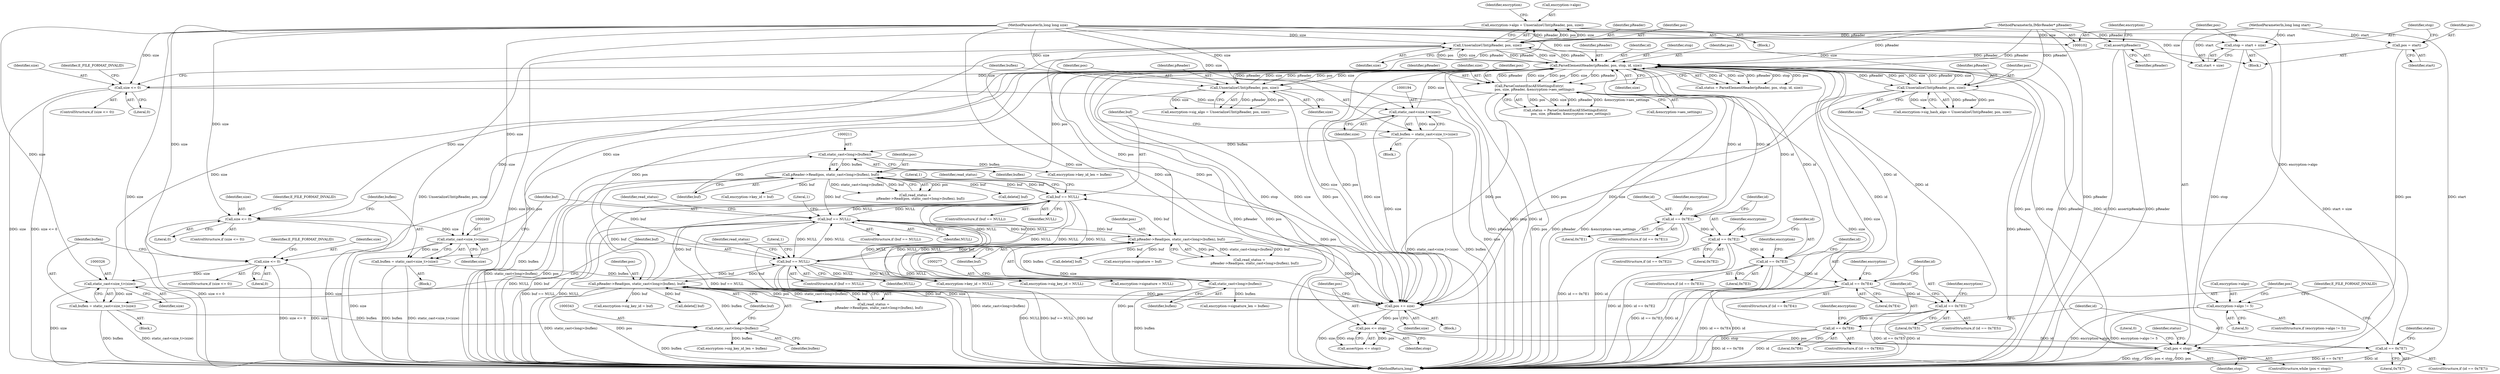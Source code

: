 digraph "0_Android_04839626ed859623901ebd3a5fd483982186b59d_187@API" {
"1000149" [label="(Call,encryption->algo = UnserializeUInt(pReader, pos, size))"];
"1000153" [label="(Call,UnserializeUInt(pReader, pos, size))"];
"1000132" [label="(Call,ParseElementHeader(pReader, pos, stop, id, size))"];
"1000373" [label="(Call,UnserializeUInt(pReader, pos, size))"];
"1000105" [label="(MethodParameterIn,IMkvReader* pReader)"];
"1000104" [label="(MethodParameterIn,long long size)"];
"1000108" [label="(Call,assert(pReader))"];
"1000387" [label="(Call,UnserializeUInt(pReader, pos, size))"];
"1000400" [label="(Call,ParseContentEncAESSettingsEntry(\n          pos, size, pReader, &encryption->aes_settings))"];
"1000123" [label="(Call,pos < stop)"];
"1000113" [label="(Call,pos = start)"];
"1000103" [label="(MethodParameterIn,long long start)"];
"1000416" [label="(Call,pos <= stop)"];
"1000412" [label="(Call,pos += size)"];
"1000193" [label="(Call,static_cast<size_t>(size))"];
"1000185" [label="(Call,size <= 0)"];
"1000259" [label="(Call,static_cast<size_t>(size))"];
"1000251" [label="(Call,size <= 0)"];
"1000325" [label="(Call,static_cast<size_t>(size))"];
"1000317" [label="(Call,size <= 0)"];
"1000208" [label="(Call,pReader->Read(pos, static_cast<long>(buflen), buf))"];
"1000210" [label="(Call,static_cast<long>(buflen))"];
"1000191" [label="(Call,buflen = static_cast<size_t>(size))"];
"1000199" [label="(Call,buf == NULL)"];
"1000274" [label="(Call,pReader->Read(pos, static_cast<long>(buflen), buf))"];
"1000276" [label="(Call,static_cast<long>(buflen))"];
"1000257" [label="(Call,buflen = static_cast<size_t>(size))"];
"1000265" [label="(Call,buf == NULL)"];
"1000340" [label="(Call,pReader->Read(pos, static_cast<long>(buflen), buf))"];
"1000342" [label="(Call,static_cast<long>(buflen))"];
"1000323" [label="(Call,buflen = static_cast<size_t>(size))"];
"1000331" [label="(Call,buf == NULL)"];
"1000117" [label="(Call,stop = start + size)"];
"1000167" [label="(Call,id == 0x7E2)"];
"1000145" [label="(Call,id == 0x7E1)"];
"1000393" [label="(Call,id == 0x7E7)"];
"1000379" [label="(Call,id == 0x7E6)"];
"1000365" [label="(Call,id == 0x7E5)"];
"1000299" [label="(Call,id == 0x7E4)"];
"1000233" [label="(Call,id == 0x7E3)"];
"1000158" [label="(Call,encryption->algo != 5)"];
"1000251" [label="(Call,size <= 0)"];
"1000258" [label="(Identifier,buflen)"];
"1000412" [label="(Call,pos += size)"];
"1000393" [label="(Call,id == 0x7E7)"];
"1000172" [label="(Identifier,encryption)"];
"1000170" [label="(Block,)"];
"1000136" [label="(Identifier,id)"];
"1000415" [label="(Call,assert(pos <= stop))"];
"1000403" [label="(Identifier,pReader)"];
"1000147" [label="(Literal,0x7E1)"];
"1000364" [label="(ControlStructure,if (id == 0x7E5))"];
"1000192" [label="(Identifier,buflen)"];
"1000213" [label="(Identifier,buf)"];
"1000189" [label="(Identifier,E_FILE_FORMAT_INVALID)"];
"1000103" [label="(MethodParameterIn,long long start)"];
"1000298" [label="(ControlStructure,if (id == 0x7E4))"];
"1000378" [label="(ControlStructure,if (id == 0x7E6))"];
"1000169" [label="(Literal,0x7E2)"];
"1000174" [label="(Call,encryption->key_id = NULL)"];
"1000340" [label="(Call,pReader->Read(pos, static_cast<long>(buflen), buf))"];
"1000376" [label="(Identifier,size)"];
"1000122" [label="(ControlStructure,while (pos < stop))"];
"1000212" [label="(Identifier,buflen)"];
"1000413" [label="(Identifier,pos)"];
"1000151" [label="(Identifier,encryption)"];
"1000114" [label="(Identifier,pos)"];
"1000135" [label="(Identifier,stop)"];
"1000124" [label="(Identifier,pos)"];
"1000201" [label="(Identifier,NULL)"];
"1000316" [label="(ControlStructure,if (size <= 0))"];
"1000266" [label="(Identifier,buf)"];
"1000164" [label="(Identifier,E_FILE_FORMAT_INVALID)"];
"1000186" [label="(Identifier,size)"];
"1000250" [label="(ControlStructure,if (size <= 0))"];
"1000380" [label="(Identifier,id)"];
"1000300" [label="(Identifier,id)"];
"1000162" [label="(Literal,5)"];
"1000221" [label="(Call,encryption->key_id = buf)"];
"1000209" [label="(Identifier,pos)"];
"1000195" [label="(Identifier,size)"];
"1000206" [label="(Call,read_status =\n          pReader->Read(pos, static_cast<long>(buflen), buf))"];
"1000319" [label="(Literal,0)"];
"1000208" [label="(Call,pReader->Read(pos, static_cast<long>(buflen), buf))"];
"1000226" [label="(Call,encryption->key_id_len = buflen)"];
"1000134" [label="(Identifier,pos)"];
"1000105" [label="(MethodParameterIn,IMkvReader* pReader)"];
"1000261" [label="(Identifier,size)"];
"1000252" [label="(Identifier,size)"];
"1000198" [label="(ControlStructure,if (buf == NULL))"];
"1000125" [label="(Identifier,stop)"];
"1000344" [label="(Identifier,buflen)"];
"1000330" [label="(ControlStructure,if (buf == NULL))"];
"1000148" [label="(Block,)"];
"1000276" [label="(Call,static_cast<long>(buflen))"];
"1000332" [label="(Identifier,buf)"];
"1000238" [label="(Identifier,encryption)"];
"1000392" [label="(ControlStructure,if (id == 0x7E7))"];
"1000255" [label="(Identifier,E_FILE_FORMAT_INVALID)"];
"1000371" [label="(Identifier,encryption)"];
"1000338" [label="(Call,read_status =\n          pReader->Read(pos, static_cast<long>(buflen), buf))"];
"1000325" [label="(Call,static_cast<size_t>(size))"];
"1000323" [label="(Call,buflen = static_cast<size_t>(size))"];
"1000153" [label="(Call,UnserializeUInt(pReader, pos, size))"];
"1000365" [label="(Call,id == 0x7E5)"];
"1000331" [label="(Call,buf == NULL)"];
"1000149" [label="(Call,encryption->algo = UnserializeUInt(pReader, pos, size))"];
"1000414" [label="(Identifier,size)"];
"1000358" [label="(Call,encryption->sig_key_id_len = buflen)"];
"1000160" [label="(Identifier,encryption)"];
"1000185" [label="(Call,size <= 0)"];
"1000158" [label="(Call,encryption->algo != 5)"];
"1000166" [label="(ControlStructure,if (id == 0x7E2))"];
"1000253" [label="(Literal,0)"];
"1000131" [label="(Identifier,status)"];
"1000379" [label="(Call,id == 0x7E6)"];
"1000191" [label="(Call,buflen = static_cast<size_t>(size))"];
"1000111" [label="(Identifier,encryption)"];
"1000108" [label="(Call,assert(pReader))"];
"1000416" [label="(Call,pos <= stop)"];
"1000264" [label="(ControlStructure,if (buf == NULL))"];
"1000400" [label="(Call,ParseContentEncAESSettingsEntry(\n          pos, size, pReader, &encryption->aes_settings))"];
"1000375" [label="(Identifier,pos)"];
"1000388" [label="(Identifier,pReader)"];
"1000383" [label="(Call,encryption->sig_hash_algo = UnserializeUInt(pReader, pos, size))"];
"1000137" [label="(Identifier,size)"];
"1000333" [label="(Identifier,NULL)"];
"1000387" [label="(Call,UnserializeUInt(pReader, pos, size))"];
"1000317" [label="(Call,size <= 0)"];
"1000306" [label="(Call,encryption->sig_key_id = NULL)"];
"1000270" [label="(Literal,1)"];
"1000367" [label="(Literal,0x7E5)"];
"1000341" [label="(Identifier,pos)"];
"1000236" [label="(Block,)"];
"1000117" [label="(Call,stop = start + size)"];
"1000353" [label="(Call,encryption->sig_key_id = buf)"];
"1000109" [label="(Identifier,pReader)"];
"1000159" [label="(Call,encryption->algo)"];
"1000167" [label="(Call,id == 0x7E2)"];
"1000321" [label="(Identifier,E_FILE_FORMAT_INVALID)"];
"1000113" [label="(Call,pos = start)"];
"1000390" [label="(Identifier,size)"];
"1000399" [label="(Identifier,status)"];
"1000265" [label="(Call,buf == NULL)"];
"1000187" [label="(Literal,0)"];
"1000389" [label="(Identifier,pos)"];
"1000278" [label="(Identifier,buflen)"];
"1000283" [label="(Call,delete[] buf)"];
"1000204" [label="(Literal,1)"];
"1000146" [label="(Identifier,id)"];
"1000210" [label="(Call,static_cast<long>(buflen))"];
"1000132" [label="(Call,ParseElementHeader(pReader, pos, stop, id, size))"];
"1000156" [label="(Identifier,size)"];
"1000118" [label="(Identifier,stop)"];
"1000235" [label="(Literal,0x7E3)"];
"1000199" [label="(Call,buf == NULL)"];
"1000234" [label="(Identifier,id)"];
"1000395" [label="(Literal,0x7E7)"];
"1000292" [label="(Call,encryption->signature_len = buflen)"];
"1000107" [label="(Block,)"];
"1000207" [label="(Identifier,read_status)"];
"1000150" [label="(Call,encryption->algo)"];
"1000287" [label="(Call,encryption->signature = buf)"];
"1000345" [label="(Identifier,buf)"];
"1000157" [label="(ControlStructure,if (encryption->algo != 5))"];
"1000381" [label="(Literal,0x7E6)"];
"1000232" [label="(ControlStructure,if (id == 0x7E3))"];
"1000401" [label="(Identifier,pos)"];
"1000126" [label="(Block,)"];
"1000184" [label="(ControlStructure,if (size <= 0))"];
"1000324" [label="(Identifier,buflen)"];
"1000104" [label="(MethodParameterIn,long long size)"];
"1000133" [label="(Identifier,pReader)"];
"1000420" [label="(Literal,0)"];
"1000339" [label="(Identifier,read_status)"];
"1000418" [label="(Identifier,stop)"];
"1000154" [label="(Identifier,pReader)"];
"1000233" [label="(Call,id == 0x7E3)"];
"1000267" [label="(Identifier,NULL)"];
"1000155" [label="(Identifier,pos)"];
"1000273" [label="(Identifier,read_status)"];
"1000342" [label="(Call,static_cast<long>(buflen))"];
"1000404" [label="(Call,&encryption->aes_settings)"];
"1000369" [label="(Call,encryption->sig_algo = UnserializeUInt(pReader, pos, size))"];
"1000366" [label="(Identifier,id)"];
"1000145" [label="(Call,id == 0x7E1)"];
"1000279" [label="(Identifier,buf)"];
"1000130" [label="(Call,status = ParseElementHeader(pReader, pos, stop, id, size))"];
"1000394" [label="(Identifier,id)"];
"1000240" [label="(Call,encryption->signature = NULL)"];
"1000302" [label="(Block,)"];
"1000119" [label="(Call,start + size)"];
"1000318" [label="(Identifier,size)"];
"1000217" [label="(Call,delete[] buf)"];
"1000144" [label="(ControlStructure,if (id == 0x7E1))"];
"1000168" [label="(Identifier,id)"];
"1000304" [label="(Identifier,encryption)"];
"1000275" [label="(Identifier,pos)"];
"1000257" [label="(Call,buflen = static_cast<size_t>(size))"];
"1000402" [label="(Identifier,size)"];
"1000272" [label="(Call,read_status =\n          pReader->Read(pos, static_cast<long>(buflen), buf))"];
"1000421" [label="(MethodReturn,long)"];
"1000299" [label="(Call,id == 0x7E4)"];
"1000417" [label="(Identifier,pos)"];
"1000259" [label="(Call,static_cast<size_t>(size))"];
"1000398" [label="(Call,status = ParseContentEncAESSettingsEntry(\n          pos, size, pReader, &encryption->aes_settings))"];
"1000336" [label="(Literal,1)"];
"1000200" [label="(Identifier,buf)"];
"1000301" [label="(Literal,0x7E4)"];
"1000385" [label="(Identifier,encryption)"];
"1000349" [label="(Call,delete[] buf)"];
"1000123" [label="(Call,pos < stop)"];
"1000374" [label="(Identifier,pReader)"];
"1000373" [label="(Call,UnserializeUInt(pReader, pos, size))"];
"1000193" [label="(Call,static_cast<size_t>(size))"];
"1000115" [label="(Identifier,start)"];
"1000327" [label="(Identifier,size)"];
"1000274" [label="(Call,pReader->Read(pos, static_cast<long>(buflen), buf))"];
"1000149" -> "1000148"  [label="AST: "];
"1000149" -> "1000153"  [label="CFG: "];
"1000150" -> "1000149"  [label="AST: "];
"1000153" -> "1000149"  [label="AST: "];
"1000160" -> "1000149"  [label="CFG: "];
"1000149" -> "1000421"  [label="DDG: UnserializeUInt(pReader, pos, size)"];
"1000153" -> "1000149"  [label="DDG: pReader"];
"1000153" -> "1000149"  [label="DDG: pos"];
"1000153" -> "1000149"  [label="DDG: size"];
"1000149" -> "1000158"  [label="DDG: encryption->algo"];
"1000153" -> "1000156"  [label="CFG: "];
"1000154" -> "1000153"  [label="AST: "];
"1000155" -> "1000153"  [label="AST: "];
"1000156" -> "1000153"  [label="AST: "];
"1000153" -> "1000421"  [label="DDG: pos"];
"1000153" -> "1000421"  [label="DDG: pReader"];
"1000153" -> "1000421"  [label="DDG: size"];
"1000153" -> "1000132"  [label="DDG: pReader"];
"1000153" -> "1000132"  [label="DDG: size"];
"1000132" -> "1000153"  [label="DDG: pReader"];
"1000132" -> "1000153"  [label="DDG: pos"];
"1000132" -> "1000153"  [label="DDG: size"];
"1000105" -> "1000153"  [label="DDG: pReader"];
"1000104" -> "1000153"  [label="DDG: size"];
"1000153" -> "1000412"  [label="DDG: size"];
"1000153" -> "1000412"  [label="DDG: pos"];
"1000132" -> "1000130"  [label="AST: "];
"1000132" -> "1000137"  [label="CFG: "];
"1000133" -> "1000132"  [label="AST: "];
"1000134" -> "1000132"  [label="AST: "];
"1000135" -> "1000132"  [label="AST: "];
"1000136" -> "1000132"  [label="AST: "];
"1000137" -> "1000132"  [label="AST: "];
"1000130" -> "1000132"  [label="CFG: "];
"1000132" -> "1000421"  [label="DDG: pos"];
"1000132" -> "1000421"  [label="DDG: pReader"];
"1000132" -> "1000421"  [label="DDG: stop"];
"1000132" -> "1000421"  [label="DDG: id"];
"1000132" -> "1000421"  [label="DDG: size"];
"1000132" -> "1000130"  [label="DDG: id"];
"1000132" -> "1000130"  [label="DDG: size"];
"1000132" -> "1000130"  [label="DDG: pReader"];
"1000132" -> "1000130"  [label="DDG: stop"];
"1000132" -> "1000130"  [label="DDG: pos"];
"1000373" -> "1000132"  [label="DDG: pReader"];
"1000373" -> "1000132"  [label="DDG: size"];
"1000108" -> "1000132"  [label="DDG: pReader"];
"1000387" -> "1000132"  [label="DDG: pReader"];
"1000387" -> "1000132"  [label="DDG: size"];
"1000400" -> "1000132"  [label="DDG: pReader"];
"1000400" -> "1000132"  [label="DDG: size"];
"1000105" -> "1000132"  [label="DDG: pReader"];
"1000123" -> "1000132"  [label="DDG: pos"];
"1000123" -> "1000132"  [label="DDG: stop"];
"1000167" -> "1000132"  [label="DDG: id"];
"1000393" -> "1000132"  [label="DDG: id"];
"1000379" -> "1000132"  [label="DDG: id"];
"1000233" -> "1000132"  [label="DDG: id"];
"1000145" -> "1000132"  [label="DDG: id"];
"1000365" -> "1000132"  [label="DDG: id"];
"1000299" -> "1000132"  [label="DDG: id"];
"1000104" -> "1000132"  [label="DDG: size"];
"1000193" -> "1000132"  [label="DDG: size"];
"1000259" -> "1000132"  [label="DDG: size"];
"1000325" -> "1000132"  [label="DDG: size"];
"1000132" -> "1000145"  [label="DDG: id"];
"1000132" -> "1000185"  [label="DDG: size"];
"1000132" -> "1000208"  [label="DDG: pos"];
"1000132" -> "1000251"  [label="DDG: size"];
"1000132" -> "1000274"  [label="DDG: pos"];
"1000132" -> "1000317"  [label="DDG: size"];
"1000132" -> "1000340"  [label="DDG: pos"];
"1000132" -> "1000373"  [label="DDG: pReader"];
"1000132" -> "1000373"  [label="DDG: pos"];
"1000132" -> "1000373"  [label="DDG: size"];
"1000132" -> "1000387"  [label="DDG: pReader"];
"1000132" -> "1000387"  [label="DDG: pos"];
"1000132" -> "1000387"  [label="DDG: size"];
"1000132" -> "1000400"  [label="DDG: pos"];
"1000132" -> "1000400"  [label="DDG: size"];
"1000132" -> "1000400"  [label="DDG: pReader"];
"1000132" -> "1000412"  [label="DDG: size"];
"1000132" -> "1000412"  [label="DDG: pos"];
"1000132" -> "1000416"  [label="DDG: stop"];
"1000373" -> "1000369"  [label="AST: "];
"1000373" -> "1000376"  [label="CFG: "];
"1000374" -> "1000373"  [label="AST: "];
"1000375" -> "1000373"  [label="AST: "];
"1000376" -> "1000373"  [label="AST: "];
"1000369" -> "1000373"  [label="CFG: "];
"1000373" -> "1000421"  [label="DDG: pReader"];
"1000373" -> "1000369"  [label="DDG: pReader"];
"1000373" -> "1000369"  [label="DDG: pos"];
"1000373" -> "1000369"  [label="DDG: size"];
"1000105" -> "1000373"  [label="DDG: pReader"];
"1000104" -> "1000373"  [label="DDG: size"];
"1000373" -> "1000412"  [label="DDG: size"];
"1000373" -> "1000412"  [label="DDG: pos"];
"1000105" -> "1000102"  [label="AST: "];
"1000105" -> "1000421"  [label="DDG: pReader"];
"1000105" -> "1000108"  [label="DDG: pReader"];
"1000105" -> "1000387"  [label="DDG: pReader"];
"1000105" -> "1000400"  [label="DDG: pReader"];
"1000104" -> "1000102"  [label="AST: "];
"1000104" -> "1000421"  [label="DDG: size"];
"1000104" -> "1000117"  [label="DDG: size"];
"1000104" -> "1000119"  [label="DDG: size"];
"1000104" -> "1000185"  [label="DDG: size"];
"1000104" -> "1000193"  [label="DDG: size"];
"1000104" -> "1000251"  [label="DDG: size"];
"1000104" -> "1000259"  [label="DDG: size"];
"1000104" -> "1000317"  [label="DDG: size"];
"1000104" -> "1000325"  [label="DDG: size"];
"1000104" -> "1000387"  [label="DDG: size"];
"1000104" -> "1000400"  [label="DDG: size"];
"1000104" -> "1000412"  [label="DDG: size"];
"1000108" -> "1000107"  [label="AST: "];
"1000108" -> "1000109"  [label="CFG: "];
"1000109" -> "1000108"  [label="AST: "];
"1000111" -> "1000108"  [label="CFG: "];
"1000108" -> "1000421"  [label="DDG: assert(pReader)"];
"1000108" -> "1000421"  [label="DDG: pReader"];
"1000387" -> "1000383"  [label="AST: "];
"1000387" -> "1000390"  [label="CFG: "];
"1000388" -> "1000387"  [label="AST: "];
"1000389" -> "1000387"  [label="AST: "];
"1000390" -> "1000387"  [label="AST: "];
"1000383" -> "1000387"  [label="CFG: "];
"1000387" -> "1000421"  [label="DDG: pReader"];
"1000387" -> "1000383"  [label="DDG: pReader"];
"1000387" -> "1000383"  [label="DDG: pos"];
"1000387" -> "1000383"  [label="DDG: size"];
"1000387" -> "1000412"  [label="DDG: size"];
"1000387" -> "1000412"  [label="DDG: pos"];
"1000400" -> "1000398"  [label="AST: "];
"1000400" -> "1000404"  [label="CFG: "];
"1000401" -> "1000400"  [label="AST: "];
"1000402" -> "1000400"  [label="AST: "];
"1000403" -> "1000400"  [label="AST: "];
"1000404" -> "1000400"  [label="AST: "];
"1000398" -> "1000400"  [label="CFG: "];
"1000400" -> "1000421"  [label="DDG: pos"];
"1000400" -> "1000421"  [label="DDG: &encryption->aes_settings"];
"1000400" -> "1000421"  [label="DDG: size"];
"1000400" -> "1000421"  [label="DDG: pReader"];
"1000400" -> "1000398"  [label="DDG: pos"];
"1000400" -> "1000398"  [label="DDG: size"];
"1000400" -> "1000398"  [label="DDG: pReader"];
"1000400" -> "1000398"  [label="DDG: &encryption->aes_settings"];
"1000400" -> "1000412"  [label="DDG: size"];
"1000400" -> "1000412"  [label="DDG: pos"];
"1000123" -> "1000122"  [label="AST: "];
"1000123" -> "1000125"  [label="CFG: "];
"1000124" -> "1000123"  [label="AST: "];
"1000125" -> "1000123"  [label="AST: "];
"1000131" -> "1000123"  [label="CFG: "];
"1000420" -> "1000123"  [label="CFG: "];
"1000123" -> "1000421"  [label="DDG: stop"];
"1000123" -> "1000421"  [label="DDG: pos < stop"];
"1000123" -> "1000421"  [label="DDG: pos"];
"1000113" -> "1000123"  [label="DDG: pos"];
"1000416" -> "1000123"  [label="DDG: pos"];
"1000416" -> "1000123"  [label="DDG: stop"];
"1000117" -> "1000123"  [label="DDG: stop"];
"1000113" -> "1000107"  [label="AST: "];
"1000113" -> "1000115"  [label="CFG: "];
"1000114" -> "1000113"  [label="AST: "];
"1000115" -> "1000113"  [label="AST: "];
"1000118" -> "1000113"  [label="CFG: "];
"1000103" -> "1000113"  [label="DDG: start"];
"1000103" -> "1000102"  [label="AST: "];
"1000103" -> "1000421"  [label="DDG: start"];
"1000103" -> "1000117"  [label="DDG: start"];
"1000103" -> "1000119"  [label="DDG: start"];
"1000416" -> "1000415"  [label="AST: "];
"1000416" -> "1000418"  [label="CFG: "];
"1000417" -> "1000416"  [label="AST: "];
"1000418" -> "1000416"  [label="AST: "];
"1000415" -> "1000416"  [label="CFG: "];
"1000416" -> "1000415"  [label="DDG: pos"];
"1000416" -> "1000415"  [label="DDG: stop"];
"1000412" -> "1000416"  [label="DDG: pos"];
"1000412" -> "1000126"  [label="AST: "];
"1000412" -> "1000414"  [label="CFG: "];
"1000413" -> "1000412"  [label="AST: "];
"1000414" -> "1000412"  [label="AST: "];
"1000417" -> "1000412"  [label="CFG: "];
"1000412" -> "1000421"  [label="DDG: size"];
"1000193" -> "1000412"  [label="DDG: size"];
"1000259" -> "1000412"  [label="DDG: size"];
"1000325" -> "1000412"  [label="DDG: size"];
"1000208" -> "1000412"  [label="DDG: pos"];
"1000274" -> "1000412"  [label="DDG: pos"];
"1000340" -> "1000412"  [label="DDG: pos"];
"1000193" -> "1000191"  [label="AST: "];
"1000193" -> "1000195"  [label="CFG: "];
"1000194" -> "1000193"  [label="AST: "];
"1000195" -> "1000193"  [label="AST: "];
"1000191" -> "1000193"  [label="CFG: "];
"1000193" -> "1000421"  [label="DDG: size"];
"1000193" -> "1000191"  [label="DDG: size"];
"1000185" -> "1000193"  [label="DDG: size"];
"1000185" -> "1000184"  [label="AST: "];
"1000185" -> "1000187"  [label="CFG: "];
"1000186" -> "1000185"  [label="AST: "];
"1000187" -> "1000185"  [label="AST: "];
"1000189" -> "1000185"  [label="CFG: "];
"1000192" -> "1000185"  [label="CFG: "];
"1000185" -> "1000421"  [label="DDG: size <= 0"];
"1000185" -> "1000421"  [label="DDG: size"];
"1000259" -> "1000257"  [label="AST: "];
"1000259" -> "1000261"  [label="CFG: "];
"1000260" -> "1000259"  [label="AST: "];
"1000261" -> "1000259"  [label="AST: "];
"1000257" -> "1000259"  [label="CFG: "];
"1000259" -> "1000421"  [label="DDG: size"];
"1000259" -> "1000257"  [label="DDG: size"];
"1000251" -> "1000259"  [label="DDG: size"];
"1000251" -> "1000250"  [label="AST: "];
"1000251" -> "1000253"  [label="CFG: "];
"1000252" -> "1000251"  [label="AST: "];
"1000253" -> "1000251"  [label="AST: "];
"1000255" -> "1000251"  [label="CFG: "];
"1000258" -> "1000251"  [label="CFG: "];
"1000251" -> "1000421"  [label="DDG: size <= 0"];
"1000251" -> "1000421"  [label="DDG: size"];
"1000325" -> "1000323"  [label="AST: "];
"1000325" -> "1000327"  [label="CFG: "];
"1000326" -> "1000325"  [label="AST: "];
"1000327" -> "1000325"  [label="AST: "];
"1000323" -> "1000325"  [label="CFG: "];
"1000325" -> "1000421"  [label="DDG: size"];
"1000325" -> "1000323"  [label="DDG: size"];
"1000317" -> "1000325"  [label="DDG: size"];
"1000317" -> "1000316"  [label="AST: "];
"1000317" -> "1000319"  [label="CFG: "];
"1000318" -> "1000317"  [label="AST: "];
"1000319" -> "1000317"  [label="AST: "];
"1000321" -> "1000317"  [label="CFG: "];
"1000324" -> "1000317"  [label="CFG: "];
"1000317" -> "1000421"  [label="DDG: size"];
"1000317" -> "1000421"  [label="DDG: size <= 0"];
"1000208" -> "1000206"  [label="AST: "];
"1000208" -> "1000213"  [label="CFG: "];
"1000209" -> "1000208"  [label="AST: "];
"1000210" -> "1000208"  [label="AST: "];
"1000213" -> "1000208"  [label="AST: "];
"1000206" -> "1000208"  [label="CFG: "];
"1000208" -> "1000421"  [label="DDG: pos"];
"1000208" -> "1000421"  [label="DDG: static_cast<long>(buflen)"];
"1000208" -> "1000199"  [label="DDG: buf"];
"1000208" -> "1000206"  [label="DDG: pos"];
"1000208" -> "1000206"  [label="DDG: static_cast<long>(buflen)"];
"1000208" -> "1000206"  [label="DDG: buf"];
"1000210" -> "1000208"  [label="DDG: buflen"];
"1000199" -> "1000208"  [label="DDG: buf"];
"1000208" -> "1000217"  [label="DDG: buf"];
"1000208" -> "1000221"  [label="DDG: buf"];
"1000208" -> "1000265"  [label="DDG: buf"];
"1000208" -> "1000331"  [label="DDG: buf"];
"1000210" -> "1000212"  [label="CFG: "];
"1000211" -> "1000210"  [label="AST: "];
"1000212" -> "1000210"  [label="AST: "];
"1000213" -> "1000210"  [label="CFG: "];
"1000210" -> "1000421"  [label="DDG: buflen"];
"1000191" -> "1000210"  [label="DDG: buflen"];
"1000210" -> "1000226"  [label="DDG: buflen"];
"1000191" -> "1000170"  [label="AST: "];
"1000192" -> "1000191"  [label="AST: "];
"1000200" -> "1000191"  [label="CFG: "];
"1000191" -> "1000421"  [label="DDG: static_cast<size_t>(size)"];
"1000191" -> "1000421"  [label="DDG: buflen"];
"1000199" -> "1000198"  [label="AST: "];
"1000199" -> "1000201"  [label="CFG: "];
"1000200" -> "1000199"  [label="AST: "];
"1000201" -> "1000199"  [label="AST: "];
"1000204" -> "1000199"  [label="CFG: "];
"1000207" -> "1000199"  [label="CFG: "];
"1000199" -> "1000421"  [label="DDG: NULL"];
"1000199" -> "1000421"  [label="DDG: buf"];
"1000199" -> "1000421"  [label="DDG: buf == NULL"];
"1000199" -> "1000174"  [label="DDG: NULL"];
"1000274" -> "1000199"  [label="DDG: buf"];
"1000340" -> "1000199"  [label="DDG: buf"];
"1000265" -> "1000199"  [label="DDG: NULL"];
"1000331" -> "1000199"  [label="DDG: NULL"];
"1000199" -> "1000240"  [label="DDG: NULL"];
"1000199" -> "1000265"  [label="DDG: NULL"];
"1000199" -> "1000306"  [label="DDG: NULL"];
"1000199" -> "1000331"  [label="DDG: NULL"];
"1000274" -> "1000272"  [label="AST: "];
"1000274" -> "1000279"  [label="CFG: "];
"1000275" -> "1000274"  [label="AST: "];
"1000276" -> "1000274"  [label="AST: "];
"1000279" -> "1000274"  [label="AST: "];
"1000272" -> "1000274"  [label="CFG: "];
"1000274" -> "1000421"  [label="DDG: pos"];
"1000274" -> "1000421"  [label="DDG: static_cast<long>(buflen)"];
"1000274" -> "1000265"  [label="DDG: buf"];
"1000274" -> "1000272"  [label="DDG: pos"];
"1000274" -> "1000272"  [label="DDG: static_cast<long>(buflen)"];
"1000274" -> "1000272"  [label="DDG: buf"];
"1000276" -> "1000274"  [label="DDG: buflen"];
"1000265" -> "1000274"  [label="DDG: buf"];
"1000274" -> "1000283"  [label="DDG: buf"];
"1000274" -> "1000287"  [label="DDG: buf"];
"1000274" -> "1000331"  [label="DDG: buf"];
"1000276" -> "1000278"  [label="CFG: "];
"1000277" -> "1000276"  [label="AST: "];
"1000278" -> "1000276"  [label="AST: "];
"1000279" -> "1000276"  [label="CFG: "];
"1000276" -> "1000421"  [label="DDG: buflen"];
"1000257" -> "1000276"  [label="DDG: buflen"];
"1000276" -> "1000292"  [label="DDG: buflen"];
"1000257" -> "1000236"  [label="AST: "];
"1000258" -> "1000257"  [label="AST: "];
"1000266" -> "1000257"  [label="CFG: "];
"1000257" -> "1000421"  [label="DDG: static_cast<size_t>(size)"];
"1000257" -> "1000421"  [label="DDG: buflen"];
"1000265" -> "1000264"  [label="AST: "];
"1000265" -> "1000267"  [label="CFG: "];
"1000266" -> "1000265"  [label="AST: "];
"1000267" -> "1000265"  [label="AST: "];
"1000270" -> "1000265"  [label="CFG: "];
"1000273" -> "1000265"  [label="CFG: "];
"1000265" -> "1000421"  [label="DDG: buf == NULL"];
"1000265" -> "1000421"  [label="DDG: NULL"];
"1000265" -> "1000421"  [label="DDG: buf"];
"1000265" -> "1000174"  [label="DDG: NULL"];
"1000265" -> "1000240"  [label="DDG: NULL"];
"1000340" -> "1000265"  [label="DDG: buf"];
"1000331" -> "1000265"  [label="DDG: NULL"];
"1000265" -> "1000306"  [label="DDG: NULL"];
"1000265" -> "1000331"  [label="DDG: NULL"];
"1000340" -> "1000338"  [label="AST: "];
"1000340" -> "1000345"  [label="CFG: "];
"1000341" -> "1000340"  [label="AST: "];
"1000342" -> "1000340"  [label="AST: "];
"1000345" -> "1000340"  [label="AST: "];
"1000338" -> "1000340"  [label="CFG: "];
"1000340" -> "1000421"  [label="DDG: static_cast<long>(buflen)"];
"1000340" -> "1000421"  [label="DDG: pos"];
"1000340" -> "1000331"  [label="DDG: buf"];
"1000340" -> "1000338"  [label="DDG: pos"];
"1000340" -> "1000338"  [label="DDG: static_cast<long>(buflen)"];
"1000340" -> "1000338"  [label="DDG: buf"];
"1000342" -> "1000340"  [label="DDG: buflen"];
"1000331" -> "1000340"  [label="DDG: buf"];
"1000340" -> "1000349"  [label="DDG: buf"];
"1000340" -> "1000353"  [label="DDG: buf"];
"1000342" -> "1000344"  [label="CFG: "];
"1000343" -> "1000342"  [label="AST: "];
"1000344" -> "1000342"  [label="AST: "];
"1000345" -> "1000342"  [label="CFG: "];
"1000342" -> "1000421"  [label="DDG: buflen"];
"1000323" -> "1000342"  [label="DDG: buflen"];
"1000342" -> "1000358"  [label="DDG: buflen"];
"1000323" -> "1000302"  [label="AST: "];
"1000324" -> "1000323"  [label="AST: "];
"1000332" -> "1000323"  [label="CFG: "];
"1000323" -> "1000421"  [label="DDG: buflen"];
"1000323" -> "1000421"  [label="DDG: static_cast<size_t>(size)"];
"1000331" -> "1000330"  [label="AST: "];
"1000331" -> "1000333"  [label="CFG: "];
"1000332" -> "1000331"  [label="AST: "];
"1000333" -> "1000331"  [label="AST: "];
"1000336" -> "1000331"  [label="CFG: "];
"1000339" -> "1000331"  [label="CFG: "];
"1000331" -> "1000421"  [label="DDG: buf == NULL"];
"1000331" -> "1000421"  [label="DDG: NULL"];
"1000331" -> "1000421"  [label="DDG: buf"];
"1000331" -> "1000174"  [label="DDG: NULL"];
"1000331" -> "1000240"  [label="DDG: NULL"];
"1000331" -> "1000306"  [label="DDG: NULL"];
"1000117" -> "1000107"  [label="AST: "];
"1000117" -> "1000119"  [label="CFG: "];
"1000118" -> "1000117"  [label="AST: "];
"1000119" -> "1000117"  [label="AST: "];
"1000124" -> "1000117"  [label="CFG: "];
"1000117" -> "1000421"  [label="DDG: start + size"];
"1000167" -> "1000166"  [label="AST: "];
"1000167" -> "1000169"  [label="CFG: "];
"1000168" -> "1000167"  [label="AST: "];
"1000169" -> "1000167"  [label="AST: "];
"1000172" -> "1000167"  [label="CFG: "];
"1000234" -> "1000167"  [label="CFG: "];
"1000167" -> "1000421"  [label="DDG: id"];
"1000167" -> "1000421"  [label="DDG: id == 0x7E2"];
"1000145" -> "1000167"  [label="DDG: id"];
"1000167" -> "1000233"  [label="DDG: id"];
"1000145" -> "1000144"  [label="AST: "];
"1000145" -> "1000147"  [label="CFG: "];
"1000146" -> "1000145"  [label="AST: "];
"1000147" -> "1000145"  [label="AST: "];
"1000151" -> "1000145"  [label="CFG: "];
"1000168" -> "1000145"  [label="CFG: "];
"1000145" -> "1000421"  [label="DDG: id == 0x7E1"];
"1000145" -> "1000421"  [label="DDG: id"];
"1000393" -> "1000392"  [label="AST: "];
"1000393" -> "1000395"  [label="CFG: "];
"1000394" -> "1000393"  [label="AST: "];
"1000395" -> "1000393"  [label="AST: "];
"1000399" -> "1000393"  [label="CFG: "];
"1000413" -> "1000393"  [label="CFG: "];
"1000393" -> "1000421"  [label="DDG: id"];
"1000393" -> "1000421"  [label="DDG: id == 0x7E7"];
"1000379" -> "1000393"  [label="DDG: id"];
"1000379" -> "1000378"  [label="AST: "];
"1000379" -> "1000381"  [label="CFG: "];
"1000380" -> "1000379"  [label="AST: "];
"1000381" -> "1000379"  [label="AST: "];
"1000385" -> "1000379"  [label="CFG: "];
"1000394" -> "1000379"  [label="CFG: "];
"1000379" -> "1000421"  [label="DDG: id"];
"1000379" -> "1000421"  [label="DDG: id == 0x7E6"];
"1000365" -> "1000379"  [label="DDG: id"];
"1000365" -> "1000364"  [label="AST: "];
"1000365" -> "1000367"  [label="CFG: "];
"1000366" -> "1000365"  [label="AST: "];
"1000367" -> "1000365"  [label="AST: "];
"1000371" -> "1000365"  [label="CFG: "];
"1000380" -> "1000365"  [label="CFG: "];
"1000365" -> "1000421"  [label="DDG: id == 0x7E5"];
"1000365" -> "1000421"  [label="DDG: id"];
"1000299" -> "1000365"  [label="DDG: id"];
"1000299" -> "1000298"  [label="AST: "];
"1000299" -> "1000301"  [label="CFG: "];
"1000300" -> "1000299"  [label="AST: "];
"1000301" -> "1000299"  [label="AST: "];
"1000304" -> "1000299"  [label="CFG: "];
"1000366" -> "1000299"  [label="CFG: "];
"1000299" -> "1000421"  [label="DDG: id == 0x7E4"];
"1000299" -> "1000421"  [label="DDG: id"];
"1000233" -> "1000299"  [label="DDG: id"];
"1000233" -> "1000232"  [label="AST: "];
"1000233" -> "1000235"  [label="CFG: "];
"1000234" -> "1000233"  [label="AST: "];
"1000235" -> "1000233"  [label="AST: "];
"1000238" -> "1000233"  [label="CFG: "];
"1000300" -> "1000233"  [label="CFG: "];
"1000233" -> "1000421"  [label="DDG: id == 0x7E3"];
"1000233" -> "1000421"  [label="DDG: id"];
"1000158" -> "1000157"  [label="AST: "];
"1000158" -> "1000162"  [label="CFG: "];
"1000159" -> "1000158"  [label="AST: "];
"1000162" -> "1000158"  [label="AST: "];
"1000164" -> "1000158"  [label="CFG: "];
"1000413" -> "1000158"  [label="CFG: "];
"1000158" -> "1000421"  [label="DDG: encryption->algo"];
"1000158" -> "1000421"  [label="DDG: encryption->algo != 5"];
}
